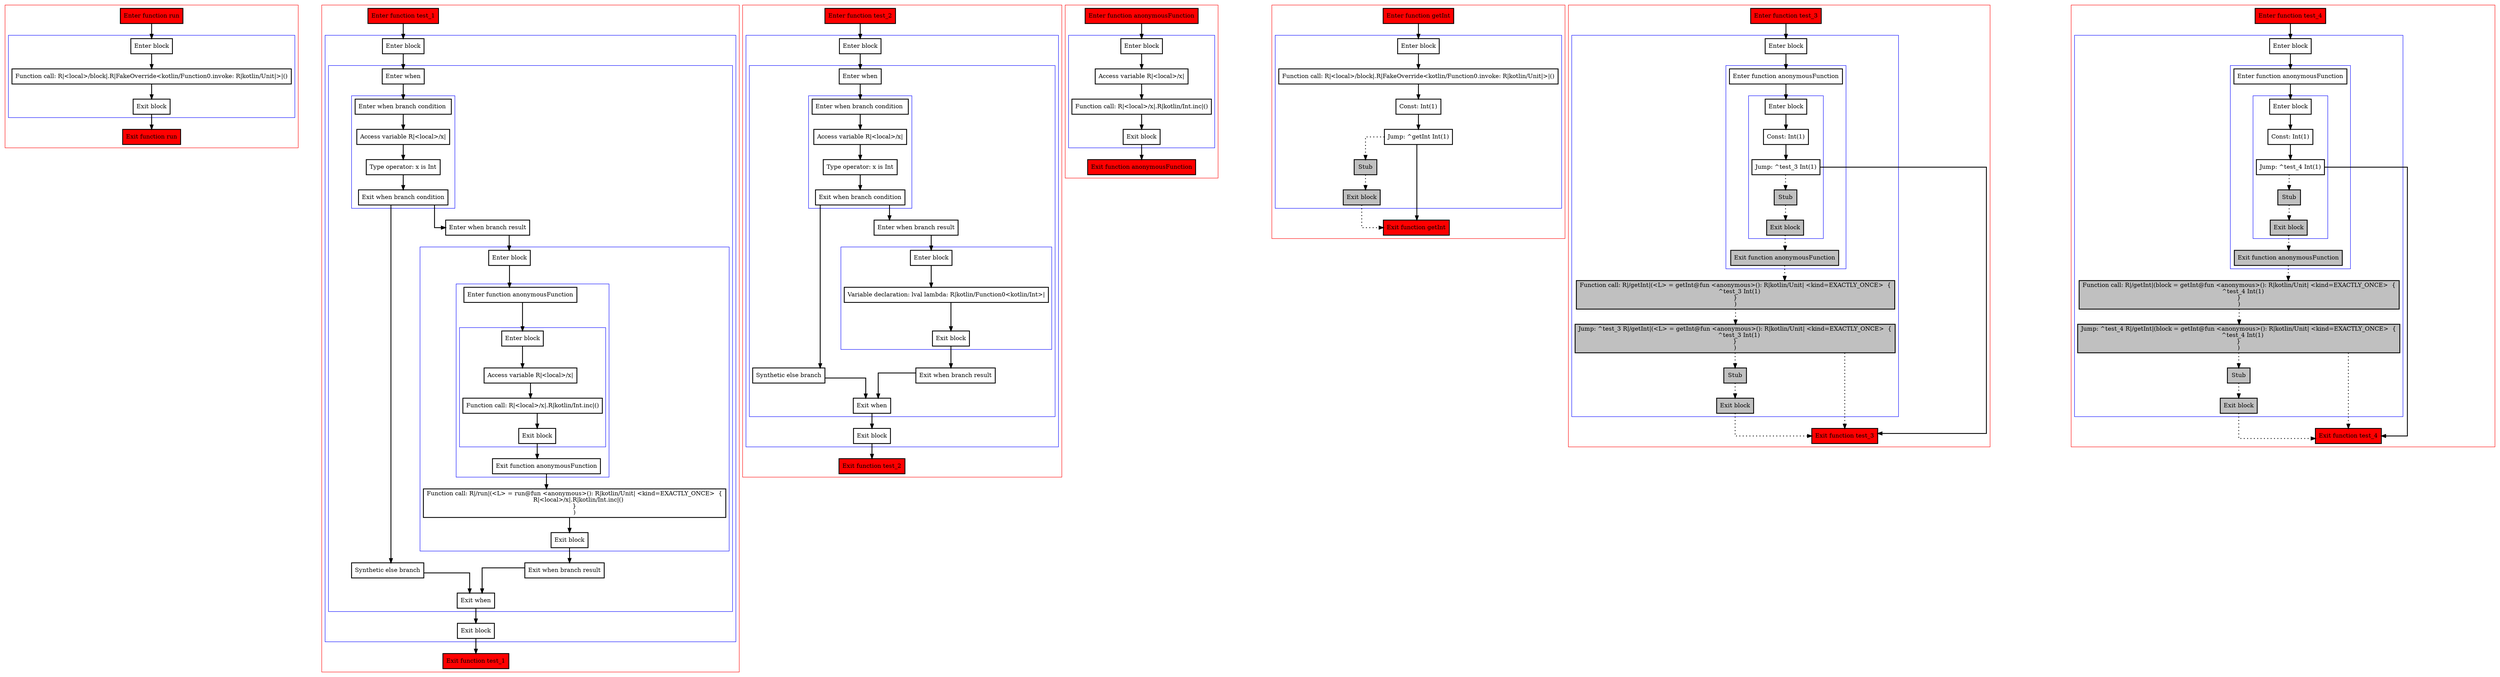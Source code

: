 digraph lambdas_kt {
  graph [splines=ortho nodesep=3]
  node [shape=box penwidth=2]
  edge [penwidth=2]

  subgraph cluster_0 {
    color=red
    0 [label="Enter function run" style="filled" fillcolor=red];
    subgraph cluster_1 {
      color=blue
      1 [label="Enter block"];
      2 [label="Function call: R|<local>/block|.R|FakeOverride<kotlin/Function0.invoke: R|kotlin/Unit|>|()"];
      3 [label="Exit block"];
    }
    4 [label="Exit function run" style="filled" fillcolor=red];
  }

  0 -> {1};
  1 -> {2};
  2 -> {3};
  3 -> {4};

  subgraph cluster_2 {
    color=red
    5 [label="Enter function test_1" style="filled" fillcolor=red];
    subgraph cluster_3 {
      color=blue
      6 [label="Enter block"];
      subgraph cluster_4 {
        color=blue
        7 [label="Enter when"];
        subgraph cluster_5 {
          color=blue
          8 [label="Enter when branch condition "];
          9 [label="Access variable R|<local>/x|"];
          10 [label="Type operator: x is Int"];
          11 [label="Exit when branch condition"];
        }
        12 [label="Synthetic else branch"];
        13 [label="Enter when branch result"];
        subgraph cluster_6 {
          color=blue
          14 [label="Enter block"];
          subgraph cluster_7 {
            color=blue
            15 [label="Enter function anonymousFunction"];
            subgraph cluster_8 {
              color=blue
              16 [label="Enter block"];
              17 [label="Access variable R|<local>/x|"];
              18 [label="Function call: R|<local>/x|.R|kotlin/Int.inc|()"];
              19 [label="Exit block"];
            }
            20 [label="Exit function anonymousFunction"];
          }
          21 [label="Function call: R|/run|(<L> = run@fun <anonymous>(): R|kotlin/Unit| <kind=EXACTLY_ONCE>  {
    R|<local>/x|.R|kotlin/Int.inc|()
}
)"];
          22 [label="Exit block"];
        }
        23 [label="Exit when branch result"];
        24 [label="Exit when"];
      }
      25 [label="Exit block"];
    }
    26 [label="Exit function test_1" style="filled" fillcolor=red];
  }

  5 -> {6};
  6 -> {7};
  7 -> {8};
  8 -> {9};
  9 -> {10};
  10 -> {11};
  11 -> {13 12};
  12 -> {24};
  13 -> {14};
  14 -> {15};
  15 -> {16};
  16 -> {17};
  17 -> {18};
  18 -> {19};
  19 -> {20};
  20 -> {21};
  21 -> {22};
  22 -> {23};
  23 -> {24};
  24 -> {25};
  25 -> {26};

  subgraph cluster_9 {
    color=red
    27 [label="Enter function test_2" style="filled" fillcolor=red];
    subgraph cluster_10 {
      color=blue
      28 [label="Enter block"];
      subgraph cluster_11 {
        color=blue
        29 [label="Enter when"];
        subgraph cluster_12 {
          color=blue
          30 [label="Enter when branch condition "];
          31 [label="Access variable R|<local>/x|"];
          32 [label="Type operator: x is Int"];
          33 [label="Exit when branch condition"];
        }
        34 [label="Synthetic else branch"];
        35 [label="Enter when branch result"];
        subgraph cluster_13 {
          color=blue
          36 [label="Enter block"];
          37 [label="Variable declaration: lval lambda: R|kotlin/Function0<kotlin/Int>|"];
          38 [label="Exit block"];
        }
        39 [label="Exit when branch result"];
        40 [label="Exit when"];
      }
      41 [label="Exit block"];
    }
    42 [label="Exit function test_2" style="filled" fillcolor=red];
  }

  27 -> {28};
  28 -> {29};
  29 -> {30};
  30 -> {31};
  31 -> {32};
  32 -> {33};
  33 -> {35 34};
  34 -> {40};
  35 -> {36};
  36 -> {37};
  37 -> {38};
  38 -> {39};
  39 -> {40};
  40 -> {41};
  41 -> {42};

  subgraph cluster_14 {
    color=red
    43 [label="Enter function anonymousFunction" style="filled" fillcolor=red];
    subgraph cluster_15 {
      color=blue
      44 [label="Enter block"];
      45 [label="Access variable R|<local>/x|"];
      46 [label="Function call: R|<local>/x|.R|kotlin/Int.inc|()"];
      47 [label="Exit block"];
    }
    48 [label="Exit function anonymousFunction" style="filled" fillcolor=red];
  }

  43 -> {44};
  44 -> {45};
  45 -> {46};
  46 -> {47};
  47 -> {48};

  subgraph cluster_16 {
    color=red
    49 [label="Enter function getInt" style="filled" fillcolor=red];
    subgraph cluster_17 {
      color=blue
      50 [label="Enter block"];
      51 [label="Function call: R|<local>/block|.R|FakeOverride<kotlin/Function0.invoke: R|kotlin/Unit|>|()"];
      52 [label="Const: Int(1)"];
      53 [label="Jump: ^getInt Int(1)"];
      54 [label="Stub" style="filled" fillcolor=gray];
      55 [label="Exit block" style="filled" fillcolor=gray];
    }
    56 [label="Exit function getInt" style="filled" fillcolor=red];
  }

  49 -> {50};
  50 -> {51};
  51 -> {52};
  52 -> {53};
  53 -> {56};
  53 -> {54} [style=dotted];
  54 -> {55} [style=dotted];
  55 -> {56} [style=dotted];

  subgraph cluster_18 {
    color=red
    57 [label="Enter function test_3" style="filled" fillcolor=red];
    subgraph cluster_19 {
      color=blue
      58 [label="Enter block"];
      subgraph cluster_20 {
        color=blue
        59 [label="Enter function anonymousFunction"];
        subgraph cluster_21 {
          color=blue
          60 [label="Enter block"];
          61 [label="Const: Int(1)"];
          62 [label="Jump: ^test_3 Int(1)"];
          63 [label="Stub" style="filled" fillcolor=gray];
          64 [label="Exit block" style="filled" fillcolor=gray];
        }
        65 [label="Exit function anonymousFunction" style="filled" fillcolor=gray];
      }
      66 [label="Function call: R|/getInt|(<L> = getInt@fun <anonymous>(): R|kotlin/Unit| <kind=EXACTLY_ONCE>  {
    ^test_3 Int(1)
}
)" style="filled" fillcolor=gray];
      67 [label="Jump: ^test_3 R|/getInt|(<L> = getInt@fun <anonymous>(): R|kotlin/Unit| <kind=EXACTLY_ONCE>  {
    ^test_3 Int(1)
}
)" style="filled" fillcolor=gray];
      68 [label="Stub" style="filled" fillcolor=gray];
      69 [label="Exit block" style="filled" fillcolor=gray];
    }
    70 [label="Exit function test_3" style="filled" fillcolor=red];
  }

  57 -> {58};
  58 -> {59};
  59 -> {60};
  60 -> {61};
  61 -> {62};
  62 -> {70};
  62 -> {63} [style=dotted];
  63 -> {64} [style=dotted];
  64 -> {65} [style=dotted];
  65 -> {66} [style=dotted];
  66 -> {67} [style=dotted];
  67 -> {70 68} [style=dotted];
  68 -> {69} [style=dotted];
  69 -> {70} [style=dotted];

  subgraph cluster_22 {
    color=red
    71 [label="Enter function test_4" style="filled" fillcolor=red];
    subgraph cluster_23 {
      color=blue
      72 [label="Enter block"];
      subgraph cluster_24 {
        color=blue
        73 [label="Enter function anonymousFunction"];
        subgraph cluster_25 {
          color=blue
          74 [label="Enter block"];
          75 [label="Const: Int(1)"];
          76 [label="Jump: ^test_4 Int(1)"];
          77 [label="Stub" style="filled" fillcolor=gray];
          78 [label="Exit block" style="filled" fillcolor=gray];
        }
        79 [label="Exit function anonymousFunction" style="filled" fillcolor=gray];
      }
      80 [label="Function call: R|/getInt|(block = getInt@fun <anonymous>(): R|kotlin/Unit| <kind=EXACTLY_ONCE>  {
    ^test_4 Int(1)
}
)" style="filled" fillcolor=gray];
      81 [label="Jump: ^test_4 R|/getInt|(block = getInt@fun <anonymous>(): R|kotlin/Unit| <kind=EXACTLY_ONCE>  {
    ^test_4 Int(1)
}
)" style="filled" fillcolor=gray];
      82 [label="Stub" style="filled" fillcolor=gray];
      83 [label="Exit block" style="filled" fillcolor=gray];
    }
    84 [label="Exit function test_4" style="filled" fillcolor=red];
  }

  71 -> {72};
  72 -> {73};
  73 -> {74};
  74 -> {75};
  75 -> {76};
  76 -> {84};
  76 -> {77} [style=dotted];
  77 -> {78} [style=dotted];
  78 -> {79} [style=dotted];
  79 -> {80} [style=dotted];
  80 -> {81} [style=dotted];
  81 -> {84 82} [style=dotted];
  82 -> {83} [style=dotted];
  83 -> {84} [style=dotted];

}
